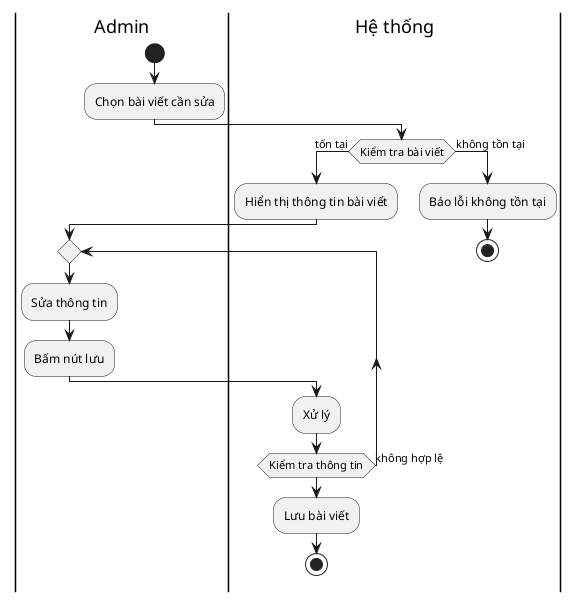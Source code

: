 @startuml
|Admin|
start
:Chọn bài viết cần sửa;
|Hệ thống|
if (Kiểm tra bài viết) then (tốn tại)
|Hệ thống|
:Hiển thị thông tin bài viết;
|Admin|
repeat
|Admin|
:Sửa thông tin;
:Bấm nút lưu;
|Hệ thống|
:Xử lý;
repeat while(Kiểm tra thông tin) is (không hợp lệ)
|Hệ thống|
:Lưu bài viết;
stop

else (không tồn tại)
|Hệ thống|
:Báo lỗi không tồn tại;
stop
endif

@enduml